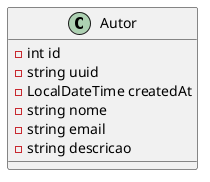 @startuml

class Autor {
	-int id
	-string uuid
	-LocalDateTime createdAt
	-string nome
	-string email
	-string descricao
}

